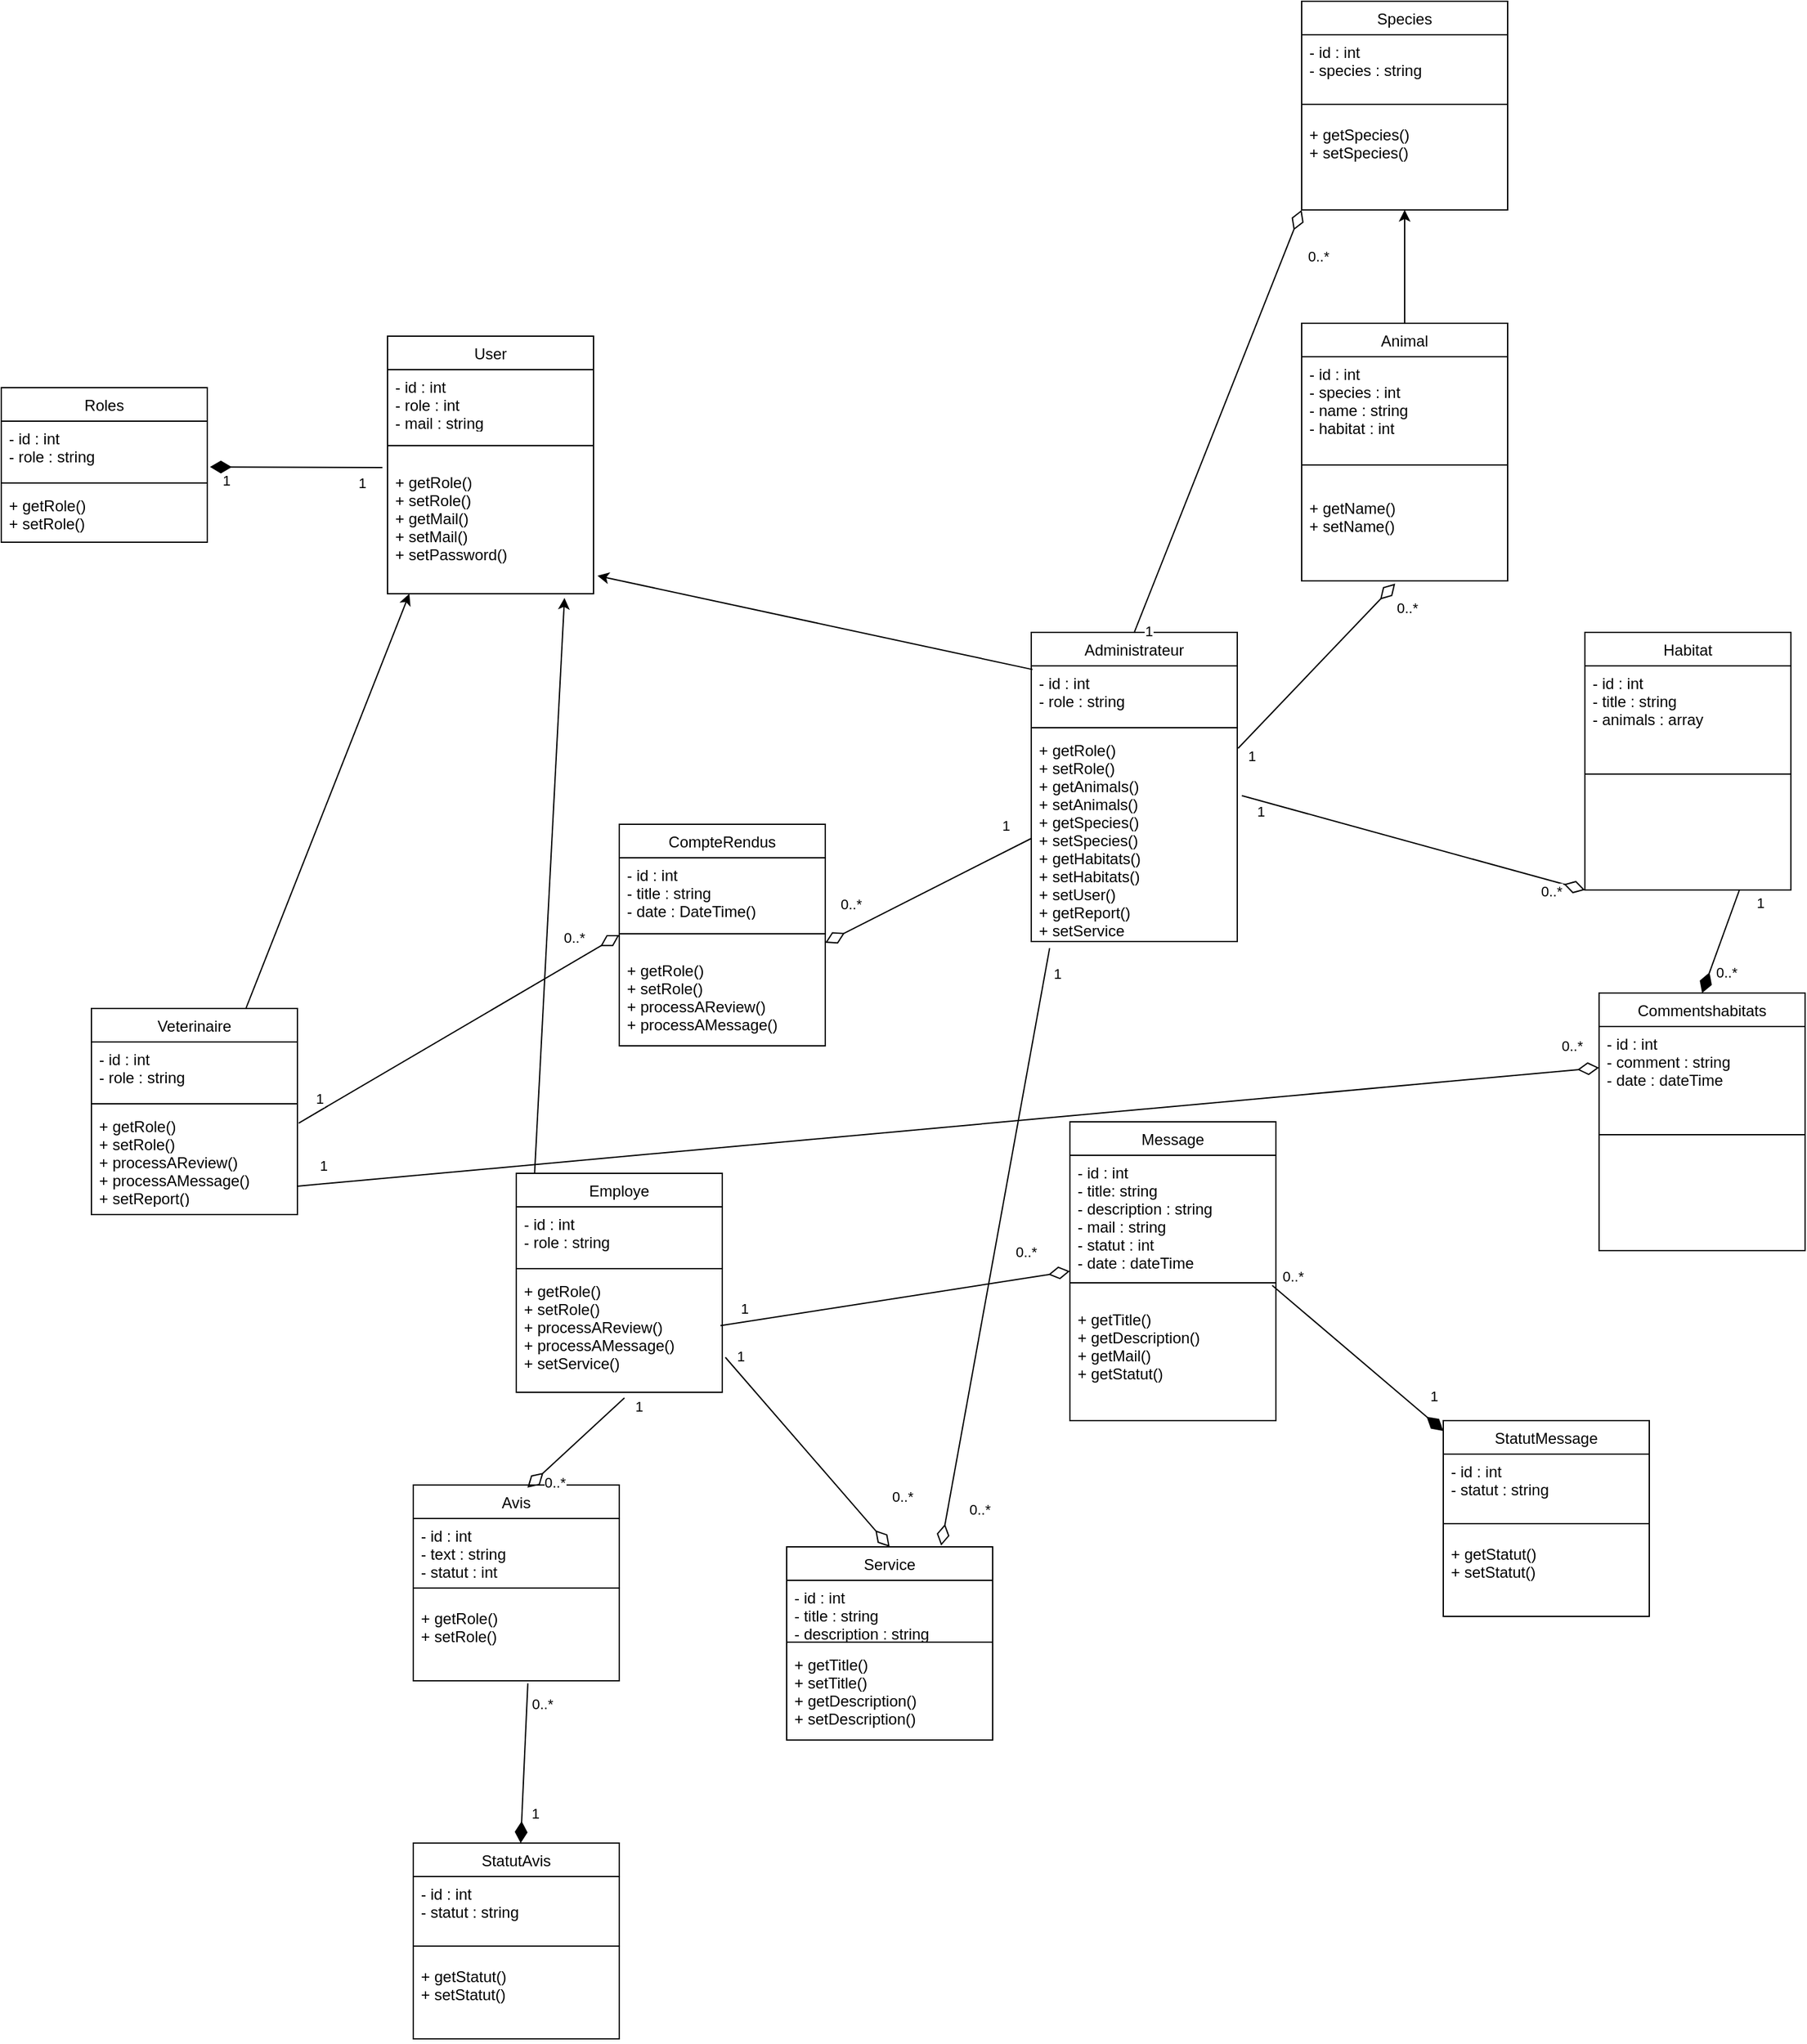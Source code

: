 <mxfile version="26.0.4">
  <diagram id="C5RBs43oDa-KdzZeNtuy" name="Page-1">
    <mxGraphModel dx="2514" dy="2153" grid="1" gridSize="10" guides="1" tooltips="1" connect="1" arrows="1" fold="1" page="1" pageScale="1" pageWidth="827" pageHeight="1169" math="0" shadow="0">
      <root>
        <mxCell id="WIyWlLk6GJQsqaUBKTNV-0" />
        <mxCell id="WIyWlLk6GJQsqaUBKTNV-1" parent="WIyWlLk6GJQsqaUBKTNV-0" />
        <mxCell id="zkfFHV4jXpPFQw0GAbJ--0" value="User" style="swimlane;fontStyle=0;align=center;verticalAlign=top;childLayout=stackLayout;horizontal=1;startSize=26;horizontalStack=0;resizeParent=1;resizeLast=0;collapsible=1;marginBottom=0;rounded=0;shadow=0;strokeWidth=1;" parent="WIyWlLk6GJQsqaUBKTNV-1" vertex="1">
          <mxGeometry x="220" y="120" width="160" height="200" as="geometry">
            <mxRectangle x="230" y="140" width="160" height="26" as="alternateBounds" />
          </mxGeometry>
        </mxCell>
        <mxCell id="zkfFHV4jXpPFQw0GAbJ--1" value="- id : int&#xa;- role : int&#xa;- mail : string&#xa;- password : string" style="text;align=left;verticalAlign=top;spacingLeft=4;spacingRight=4;overflow=hidden;rotatable=0;points=[[0,0.5],[1,0.5]];portConstraint=eastwest;" parent="zkfFHV4jXpPFQw0GAbJ--0" vertex="1">
          <mxGeometry y="26" width="160" height="44" as="geometry" />
        </mxCell>
        <mxCell id="zkfFHV4jXpPFQw0GAbJ--4" value="" style="line;html=1;strokeWidth=1;align=left;verticalAlign=middle;spacingTop=-1;spacingLeft=3;spacingRight=3;rotatable=0;labelPosition=right;points=[];portConstraint=eastwest;" parent="zkfFHV4jXpPFQw0GAbJ--0" vertex="1">
          <mxGeometry y="70" width="160" height="30" as="geometry" />
        </mxCell>
        <mxCell id="zkfFHV4jXpPFQw0GAbJ--5" value="+ getRole()&#xa;+ setRole()&#xa;+ getMail()&#xa;+ setMail()&#xa;+ setPassword()" style="text;align=left;verticalAlign=top;spacingLeft=4;spacingRight=4;overflow=hidden;rotatable=0;points=[[0,0.5],[1,0.5]];portConstraint=eastwest;" parent="zkfFHV4jXpPFQw0GAbJ--0" vertex="1">
          <mxGeometry y="100" width="160" height="100" as="geometry" />
        </mxCell>
        <mxCell id="UZCsRbKsrDpnw3YbXlMf-0" value="Administrateur" style="swimlane;fontStyle=0;align=center;verticalAlign=top;childLayout=stackLayout;horizontal=1;startSize=26;horizontalStack=0;resizeParent=1;resizeLast=0;collapsible=1;marginBottom=0;rounded=0;shadow=0;strokeWidth=1;" vertex="1" parent="WIyWlLk6GJQsqaUBKTNV-1">
          <mxGeometry x="720" y="350" width="160" height="240" as="geometry">
            <mxRectangle x="230" y="140" width="160" height="26" as="alternateBounds" />
          </mxGeometry>
        </mxCell>
        <mxCell id="UZCsRbKsrDpnw3YbXlMf-1" value="- id : int&#xa;- role : string" style="text;align=left;verticalAlign=top;spacingLeft=4;spacingRight=4;overflow=hidden;rotatable=0;points=[[0,0.5],[1,0.5]];portConstraint=eastwest;" vertex="1" parent="UZCsRbKsrDpnw3YbXlMf-0">
          <mxGeometry y="26" width="160" height="44" as="geometry" />
        </mxCell>
        <mxCell id="UZCsRbKsrDpnw3YbXlMf-2" value="" style="line;html=1;strokeWidth=1;align=left;verticalAlign=middle;spacingTop=-1;spacingLeft=3;spacingRight=3;rotatable=0;labelPosition=right;points=[];portConstraint=eastwest;" vertex="1" parent="UZCsRbKsrDpnw3YbXlMf-0">
          <mxGeometry y="70" width="160" height="8" as="geometry" />
        </mxCell>
        <mxCell id="UZCsRbKsrDpnw3YbXlMf-3" value="+ getRole()&#xa;+ setRole()&#xa;+ getAnimals()&#xa;+ setAnimals()&#xa;+ getSpecies()&#xa;+ setSpecies()&#xa;+ getHabitats()&#xa;+ setHabitats()&#xa;+ setUser()&#xa;+ getReport()&#xa;+ setService" style="text;align=left;verticalAlign=top;spacingLeft=4;spacingRight=4;overflow=hidden;rotatable=0;points=[[0,0.5],[1,0.5]];portConstraint=eastwest;" vertex="1" parent="UZCsRbKsrDpnw3YbXlMf-0">
          <mxGeometry y="78" width="160" height="162" as="geometry" />
        </mxCell>
        <mxCell id="UZCsRbKsrDpnw3YbXlMf-4" value="Employe" style="swimlane;fontStyle=0;align=center;verticalAlign=top;childLayout=stackLayout;horizontal=1;startSize=26;horizontalStack=0;resizeParent=1;resizeLast=0;collapsible=1;marginBottom=0;rounded=0;shadow=0;strokeWidth=1;" vertex="1" parent="WIyWlLk6GJQsqaUBKTNV-1">
          <mxGeometry x="320" y="770" width="160" height="170" as="geometry">
            <mxRectangle x="230" y="140" width="160" height="26" as="alternateBounds" />
          </mxGeometry>
        </mxCell>
        <mxCell id="UZCsRbKsrDpnw3YbXlMf-5" value="- id : int&#xa;- role : string" style="text;align=left;verticalAlign=top;spacingLeft=4;spacingRight=4;overflow=hidden;rotatable=0;points=[[0,0.5],[1,0.5]];portConstraint=eastwest;" vertex="1" parent="UZCsRbKsrDpnw3YbXlMf-4">
          <mxGeometry y="26" width="160" height="44" as="geometry" />
        </mxCell>
        <mxCell id="UZCsRbKsrDpnw3YbXlMf-6" value="" style="line;html=1;strokeWidth=1;align=left;verticalAlign=middle;spacingTop=-1;spacingLeft=3;spacingRight=3;rotatable=0;labelPosition=right;points=[];portConstraint=eastwest;" vertex="1" parent="UZCsRbKsrDpnw3YbXlMf-4">
          <mxGeometry y="70" width="160" height="8" as="geometry" />
        </mxCell>
        <mxCell id="UZCsRbKsrDpnw3YbXlMf-7" value="+ getRole()&#xa;+ setRole()&#xa;+ processAReview()&#xa;+ processAMessage()&#xa;+ setService()" style="text;align=left;verticalAlign=top;spacingLeft=4;spacingRight=4;overflow=hidden;rotatable=0;points=[[0,0.5],[1,0.5]];portConstraint=eastwest;" vertex="1" parent="UZCsRbKsrDpnw3YbXlMf-4">
          <mxGeometry y="78" width="160" height="92" as="geometry" />
        </mxCell>
        <mxCell id="UZCsRbKsrDpnw3YbXlMf-8" value="" style="endArrow=classic;html=1;rounded=0;exitX=0.089;exitY=-0.003;exitDx=0;exitDy=0;exitPerimeter=0;entryX=0.859;entryY=1.032;entryDx=0;entryDy=0;entryPerimeter=0;" edge="1" parent="WIyWlLk6GJQsqaUBKTNV-1" source="UZCsRbKsrDpnw3YbXlMf-4" target="zkfFHV4jXpPFQw0GAbJ--5">
          <mxGeometry width="50" height="50" relative="1" as="geometry">
            <mxPoint x="220" y="220" as="sourcePoint" />
            <mxPoint x="339" y="241" as="targetPoint" />
          </mxGeometry>
        </mxCell>
        <mxCell id="UZCsRbKsrDpnw3YbXlMf-9" value="" style="endArrow=classic;html=1;rounded=0;exitX=0.006;exitY=0.064;exitDx=0;exitDy=0;exitPerimeter=0;entryX=1.019;entryY=0.86;entryDx=0;entryDy=0;entryPerimeter=0;" edge="1" parent="WIyWlLk6GJQsqaUBKTNV-1" source="UZCsRbKsrDpnw3YbXlMf-1" target="zkfFHV4jXpPFQw0GAbJ--5">
          <mxGeometry width="50" height="50" relative="1" as="geometry">
            <mxPoint x="220" y="220" as="sourcePoint" />
            <mxPoint x="270" y="170" as="targetPoint" />
          </mxGeometry>
        </mxCell>
        <mxCell id="UZCsRbKsrDpnw3YbXlMf-10" value="Service" style="swimlane;fontStyle=0;align=center;verticalAlign=top;childLayout=stackLayout;horizontal=1;startSize=26;horizontalStack=0;resizeParent=1;resizeLast=0;collapsible=1;marginBottom=0;rounded=0;shadow=0;strokeWidth=1;" vertex="1" parent="WIyWlLk6GJQsqaUBKTNV-1">
          <mxGeometry x="530" y="1060" width="160" height="150" as="geometry">
            <mxRectangle x="230" y="140" width="160" height="26" as="alternateBounds" />
          </mxGeometry>
        </mxCell>
        <mxCell id="UZCsRbKsrDpnw3YbXlMf-11" value="- id : int&#xa;- title : string&#xa;- description : string" style="text;align=left;verticalAlign=top;spacingLeft=4;spacingRight=4;overflow=hidden;rotatable=0;points=[[0,0.5],[1,0.5]];portConstraint=eastwest;" vertex="1" parent="UZCsRbKsrDpnw3YbXlMf-10">
          <mxGeometry y="26" width="160" height="44" as="geometry" />
        </mxCell>
        <mxCell id="UZCsRbKsrDpnw3YbXlMf-12" value="" style="line;html=1;strokeWidth=1;align=left;verticalAlign=middle;spacingTop=-1;spacingLeft=3;spacingRight=3;rotatable=0;labelPosition=right;points=[];portConstraint=eastwest;" vertex="1" parent="UZCsRbKsrDpnw3YbXlMf-10">
          <mxGeometry y="70" width="160" height="8" as="geometry" />
        </mxCell>
        <mxCell id="UZCsRbKsrDpnw3YbXlMf-13" value="+ getTitle()&#xa;+ setTitle()&#xa;+ getDescription()&#xa;+ setDescription()&#xa;" style="text;align=left;verticalAlign=top;spacingLeft=4;spacingRight=4;overflow=hidden;rotatable=0;points=[[0,0.5],[1,0.5]];portConstraint=eastwest;" vertex="1" parent="UZCsRbKsrDpnw3YbXlMf-10">
          <mxGeometry y="78" width="160" height="72" as="geometry" />
        </mxCell>
        <mxCell id="UZCsRbKsrDpnw3YbXlMf-14" value="Animal" style="swimlane;fontStyle=0;align=center;verticalAlign=top;childLayout=stackLayout;horizontal=1;startSize=26;horizontalStack=0;resizeParent=1;resizeLast=0;collapsible=1;marginBottom=0;rounded=0;shadow=0;strokeWidth=1;" vertex="1" parent="WIyWlLk6GJQsqaUBKTNV-1">
          <mxGeometry x="930" y="110" width="160" height="200" as="geometry">
            <mxRectangle x="230" y="140" width="160" height="26" as="alternateBounds" />
          </mxGeometry>
        </mxCell>
        <mxCell id="UZCsRbKsrDpnw3YbXlMf-15" value="- id : int&#xa;- species : int&#xa;- name : string&#xa;- habitat : int" style="text;align=left;verticalAlign=top;spacingLeft=4;spacingRight=4;overflow=hidden;rotatable=0;points=[[0,0.5],[1,0.5]];portConstraint=eastwest;" vertex="1" parent="UZCsRbKsrDpnw3YbXlMf-14">
          <mxGeometry y="26" width="160" height="64" as="geometry" />
        </mxCell>
        <mxCell id="UZCsRbKsrDpnw3YbXlMf-16" value="" style="line;html=1;strokeWidth=1;align=left;verticalAlign=middle;spacingTop=-1;spacingLeft=3;spacingRight=3;rotatable=0;labelPosition=right;points=[];portConstraint=eastwest;" vertex="1" parent="UZCsRbKsrDpnw3YbXlMf-14">
          <mxGeometry y="90" width="160" height="40" as="geometry" />
        </mxCell>
        <mxCell id="UZCsRbKsrDpnw3YbXlMf-17" value="+ getName()&#xa;+ setName()" style="text;align=left;verticalAlign=top;spacingLeft=4;spacingRight=4;overflow=hidden;rotatable=0;points=[[0,0.5],[1,0.5]];portConstraint=eastwest;" vertex="1" parent="UZCsRbKsrDpnw3YbXlMf-14">
          <mxGeometry y="130" width="160" height="70" as="geometry" />
        </mxCell>
        <mxCell id="UZCsRbKsrDpnw3YbXlMf-18" value="Species" style="swimlane;fontStyle=0;align=center;verticalAlign=top;childLayout=stackLayout;horizontal=1;startSize=26;horizontalStack=0;resizeParent=1;resizeLast=0;collapsible=1;marginBottom=0;rounded=0;shadow=0;strokeWidth=1;" vertex="1" parent="WIyWlLk6GJQsqaUBKTNV-1">
          <mxGeometry x="930" y="-140" width="160" height="162" as="geometry">
            <mxRectangle x="230" y="140" width="160" height="26" as="alternateBounds" />
          </mxGeometry>
        </mxCell>
        <mxCell id="UZCsRbKsrDpnw3YbXlMf-19" value="- id : int&#xa;- species : string" style="text;align=left;verticalAlign=top;spacingLeft=4;spacingRight=4;overflow=hidden;rotatable=0;points=[[0,0.5],[1,0.5]];portConstraint=eastwest;" vertex="1" parent="UZCsRbKsrDpnw3YbXlMf-18">
          <mxGeometry y="26" width="160" height="44" as="geometry" />
        </mxCell>
        <mxCell id="UZCsRbKsrDpnw3YbXlMf-20" value="" style="line;html=1;strokeWidth=1;align=left;verticalAlign=middle;spacingTop=-1;spacingLeft=3;spacingRight=3;rotatable=0;labelPosition=right;points=[];portConstraint=eastwest;" vertex="1" parent="UZCsRbKsrDpnw3YbXlMf-18">
          <mxGeometry y="70" width="160" height="20" as="geometry" />
        </mxCell>
        <mxCell id="UZCsRbKsrDpnw3YbXlMf-22" value="+ getSpecies()&#xa;+ setSpecies()" style="text;align=left;verticalAlign=top;spacingLeft=4;spacingRight=4;overflow=hidden;rotatable=0;points=[[0,0.5],[1,0.5]];portConstraint=eastwest;" vertex="1" parent="UZCsRbKsrDpnw3YbXlMf-18">
          <mxGeometry y="90" width="160" height="40" as="geometry" />
        </mxCell>
        <mxCell id="UZCsRbKsrDpnw3YbXlMf-23" value="" style="endArrow=classic;html=1;rounded=0;exitX=0.5;exitY=0;exitDx=0;exitDy=0;entryX=0.5;entryY=1;entryDx=0;entryDy=0;" edge="1" parent="WIyWlLk6GJQsqaUBKTNV-1" source="UZCsRbKsrDpnw3YbXlMf-14" target="UZCsRbKsrDpnw3YbXlMf-18">
          <mxGeometry width="50" height="50" relative="1" as="geometry">
            <mxPoint x="1090" y="110" as="sourcePoint" />
            <mxPoint x="1140" y="60" as="targetPoint" />
          </mxGeometry>
        </mxCell>
        <mxCell id="UZCsRbKsrDpnw3YbXlMf-24" value="Avis" style="swimlane;fontStyle=0;align=center;verticalAlign=top;childLayout=stackLayout;horizontal=1;startSize=26;horizontalStack=0;resizeParent=1;resizeLast=0;collapsible=1;marginBottom=0;rounded=0;shadow=0;strokeWidth=1;" vertex="1" parent="WIyWlLk6GJQsqaUBKTNV-1">
          <mxGeometry x="240" y="1012" width="160" height="152" as="geometry">
            <mxRectangle x="230" y="140" width="160" height="26" as="alternateBounds" />
          </mxGeometry>
        </mxCell>
        <mxCell id="UZCsRbKsrDpnw3YbXlMf-25" value="- id : int&#xa;- text : string&#xa;- statut : int" style="text;align=left;verticalAlign=top;spacingLeft=4;spacingRight=4;overflow=hidden;rotatable=0;points=[[0,0.5],[1,0.5]];portConstraint=eastwest;" vertex="1" parent="UZCsRbKsrDpnw3YbXlMf-24">
          <mxGeometry y="26" width="160" height="44" as="geometry" />
        </mxCell>
        <mxCell id="UZCsRbKsrDpnw3YbXlMf-26" value="" style="line;html=1;strokeWidth=1;align=left;verticalAlign=middle;spacingTop=-1;spacingLeft=3;spacingRight=3;rotatable=0;labelPosition=right;points=[];portConstraint=eastwest;" vertex="1" parent="UZCsRbKsrDpnw3YbXlMf-24">
          <mxGeometry y="70" width="160" height="20" as="geometry" />
        </mxCell>
        <mxCell id="UZCsRbKsrDpnw3YbXlMf-27" value="+ getRole()&#xa;+ setRole()" style="text;align=left;verticalAlign=top;spacingLeft=4;spacingRight=4;overflow=hidden;rotatable=0;points=[[0,0.5],[1,0.5]];portConstraint=eastwest;" vertex="1" parent="UZCsRbKsrDpnw3YbXlMf-24">
          <mxGeometry y="90" width="160" height="62" as="geometry" />
        </mxCell>
        <mxCell id="UZCsRbKsrDpnw3YbXlMf-28" value="StatutAvis" style="swimlane;fontStyle=0;align=center;verticalAlign=top;childLayout=stackLayout;horizontal=1;startSize=26;horizontalStack=0;resizeParent=1;resizeLast=0;collapsible=1;marginBottom=0;rounded=0;shadow=0;strokeWidth=1;" vertex="1" parent="WIyWlLk6GJQsqaUBKTNV-1">
          <mxGeometry x="240" y="1290" width="160" height="152" as="geometry">
            <mxRectangle x="230" y="140" width="160" height="26" as="alternateBounds" />
          </mxGeometry>
        </mxCell>
        <mxCell id="UZCsRbKsrDpnw3YbXlMf-29" value="- id : int&#xa;- statut : string" style="text;align=left;verticalAlign=top;spacingLeft=4;spacingRight=4;overflow=hidden;rotatable=0;points=[[0,0.5],[1,0.5]];portConstraint=eastwest;" vertex="1" parent="UZCsRbKsrDpnw3YbXlMf-28">
          <mxGeometry y="26" width="160" height="44" as="geometry" />
        </mxCell>
        <mxCell id="UZCsRbKsrDpnw3YbXlMf-30" value="" style="line;html=1;strokeWidth=1;align=left;verticalAlign=middle;spacingTop=-1;spacingLeft=3;spacingRight=3;rotatable=0;labelPosition=right;points=[];portConstraint=eastwest;" vertex="1" parent="UZCsRbKsrDpnw3YbXlMf-28">
          <mxGeometry y="70" width="160" height="20" as="geometry" />
        </mxCell>
        <mxCell id="UZCsRbKsrDpnw3YbXlMf-31" value="+ getStatut()&#xa;+ setStatut()" style="text;align=left;verticalAlign=top;spacingLeft=4;spacingRight=4;overflow=hidden;rotatable=0;points=[[0,0.5],[1,0.5]];portConstraint=eastwest;" vertex="1" parent="UZCsRbKsrDpnw3YbXlMf-28">
          <mxGeometry y="90" width="160" height="62" as="geometry" />
        </mxCell>
        <mxCell id="UZCsRbKsrDpnw3YbXlMf-32" value="1" style="endArrow=none;html=1;endSize=12;startArrow=diamondThin;startSize=14;startFill=1;align=left;verticalAlign=bottom;rounded=0;entryX=0.556;entryY=1.032;entryDx=0;entryDy=0;endFill=0;entryPerimeter=0;" edge="1" parent="WIyWlLk6GJQsqaUBKTNV-1" source="UZCsRbKsrDpnw3YbXlMf-28" target="UZCsRbKsrDpnw3YbXlMf-27">
          <mxGeometry x="-0.765" y="-6" relative="1" as="geometry">
            <mxPoint x="-240" y="360" as="sourcePoint" />
            <mxPoint x="-80" y="360" as="targetPoint" />
            <mxPoint as="offset" />
          </mxGeometry>
        </mxCell>
        <mxCell id="UZCsRbKsrDpnw3YbXlMf-36" value="0..*" style="edgeLabel;html=1;align=center;verticalAlign=middle;resizable=0;points=[];" vertex="1" connectable="0" parent="UZCsRbKsrDpnw3YbXlMf-32">
          <mxGeometry x="0.927" y="-1" relative="1" as="geometry">
            <mxPoint x="10" y="11" as="offset" />
          </mxGeometry>
        </mxCell>
        <mxCell id="UZCsRbKsrDpnw3YbXlMf-38" value="0..*" style="endArrow=none;html=1;endSize=12;startArrow=diamondThin;startSize=14;startFill=0;align=left;verticalAlign=bottom;rounded=0;entryX=0.525;entryY=1.048;entryDx=0;entryDy=0;entryPerimeter=0;exitX=0.554;exitY=0.013;exitDx=0;exitDy=0;exitPerimeter=0;endFill=0;" edge="1" parent="WIyWlLk6GJQsqaUBKTNV-1" source="UZCsRbKsrDpnw3YbXlMf-24" target="UZCsRbKsrDpnw3YbXlMf-7">
          <mxGeometry x="-0.902" y="-12" relative="1" as="geometry">
            <mxPoint x="490" y="460" as="sourcePoint" />
            <mxPoint x="650" y="460" as="targetPoint" />
            <mxPoint as="offset" />
          </mxGeometry>
        </mxCell>
        <mxCell id="UZCsRbKsrDpnw3YbXlMf-39" value="1" style="edgeLabel;html=1;align=center;verticalAlign=middle;resizable=0;points=[];" vertex="1" connectable="0" parent="UZCsRbKsrDpnw3YbXlMf-38">
          <mxGeometry x="0.877" y="-2" relative="1" as="geometry">
            <mxPoint x="14" as="offset" />
          </mxGeometry>
        </mxCell>
        <mxCell id="UZCsRbKsrDpnw3YbXlMf-40" value="Message" style="swimlane;fontStyle=0;align=center;verticalAlign=top;childLayout=stackLayout;horizontal=1;startSize=26;horizontalStack=0;resizeParent=1;resizeLast=0;collapsible=1;marginBottom=0;rounded=0;shadow=0;strokeWidth=1;" vertex="1" parent="WIyWlLk6GJQsqaUBKTNV-1">
          <mxGeometry x="750" y="730" width="160" height="232" as="geometry">
            <mxRectangle x="230" y="140" width="160" height="26" as="alternateBounds" />
          </mxGeometry>
        </mxCell>
        <mxCell id="UZCsRbKsrDpnw3YbXlMf-41" value="- id : int&#xa;- title: string&#xa;- description : string&#xa;- mail : string&#xa;- statut : int&#xa;- date : dateTime&#xa;" style="text;align=left;verticalAlign=top;spacingLeft=4;spacingRight=4;overflow=hidden;rotatable=0;points=[[0,0.5],[1,0.5]];portConstraint=eastwest;" vertex="1" parent="UZCsRbKsrDpnw3YbXlMf-40">
          <mxGeometry y="26" width="160" height="84" as="geometry" />
        </mxCell>
        <mxCell id="UZCsRbKsrDpnw3YbXlMf-42" value="" style="line;html=1;strokeWidth=1;align=left;verticalAlign=middle;spacingTop=-1;spacingLeft=3;spacingRight=3;rotatable=0;labelPosition=right;points=[];portConstraint=eastwest;" vertex="1" parent="UZCsRbKsrDpnw3YbXlMf-40">
          <mxGeometry y="110" width="160" height="30" as="geometry" />
        </mxCell>
        <mxCell id="UZCsRbKsrDpnw3YbXlMf-43" value="+ getTitle()&#xa;+ getDescription()&#xa;+ getMail()&#xa;+ getStatut()&#xa;" style="text;align=left;verticalAlign=top;spacingLeft=4;spacingRight=4;overflow=hidden;rotatable=0;points=[[0,0.5],[1,0.5]];portConstraint=eastwest;" vertex="1" parent="UZCsRbKsrDpnw3YbXlMf-40">
          <mxGeometry y="140" width="160" height="92" as="geometry" />
        </mxCell>
        <mxCell id="UZCsRbKsrDpnw3YbXlMf-44" value="0..*" style="endArrow=none;html=1;endSize=12;startArrow=diamondThin;startSize=14;startFill=0;align=left;verticalAlign=bottom;rounded=0;entryX=0.991;entryY=0.438;entryDx=0;entryDy=0;entryPerimeter=0;exitX=0;exitY=0.5;exitDx=0;exitDy=0;endFill=0;" edge="1" parent="WIyWlLk6GJQsqaUBKTNV-1" source="UZCsRbKsrDpnw3YbXlMf-40" target="UZCsRbKsrDpnw3YbXlMf-7">
          <mxGeometry x="-0.691" y="-13" relative="1" as="geometry">
            <mxPoint x="560" y="509" as="sourcePoint" />
            <mxPoint x="565" y="400" as="targetPoint" />
            <mxPoint as="offset" />
          </mxGeometry>
        </mxCell>
        <mxCell id="UZCsRbKsrDpnw3YbXlMf-45" value="1" style="edgeLabel;html=1;align=center;verticalAlign=middle;resizable=0;points=[];" vertex="1" connectable="0" parent="UZCsRbKsrDpnw3YbXlMf-44">
          <mxGeometry x="0.877" y="-2" relative="1" as="geometry">
            <mxPoint x="2" y="-9" as="offset" />
          </mxGeometry>
        </mxCell>
        <mxCell id="UZCsRbKsrDpnw3YbXlMf-46" value="StatutMessage" style="swimlane;fontStyle=0;align=center;verticalAlign=top;childLayout=stackLayout;horizontal=1;startSize=26;horizontalStack=0;resizeParent=1;resizeLast=0;collapsible=1;marginBottom=0;rounded=0;shadow=0;strokeWidth=1;" vertex="1" parent="WIyWlLk6GJQsqaUBKTNV-1">
          <mxGeometry x="1040" y="962" width="160" height="152" as="geometry">
            <mxRectangle x="230" y="140" width="160" height="26" as="alternateBounds" />
          </mxGeometry>
        </mxCell>
        <mxCell id="UZCsRbKsrDpnw3YbXlMf-47" value="- id : int&#xa;- statut : string" style="text;align=left;verticalAlign=top;spacingLeft=4;spacingRight=4;overflow=hidden;rotatable=0;points=[[0,0.5],[1,0.5]];portConstraint=eastwest;" vertex="1" parent="UZCsRbKsrDpnw3YbXlMf-46">
          <mxGeometry y="26" width="160" height="44" as="geometry" />
        </mxCell>
        <mxCell id="UZCsRbKsrDpnw3YbXlMf-48" value="" style="line;html=1;strokeWidth=1;align=left;verticalAlign=middle;spacingTop=-1;spacingLeft=3;spacingRight=3;rotatable=0;labelPosition=right;points=[];portConstraint=eastwest;" vertex="1" parent="UZCsRbKsrDpnw3YbXlMf-46">
          <mxGeometry y="70" width="160" height="20" as="geometry" />
        </mxCell>
        <mxCell id="UZCsRbKsrDpnw3YbXlMf-49" value="+ getStatut()&#xa;+ setStatut()" style="text;align=left;verticalAlign=top;spacingLeft=4;spacingRight=4;overflow=hidden;rotatable=0;points=[[0,0.5],[1,0.5]];portConstraint=eastwest;" vertex="1" parent="UZCsRbKsrDpnw3YbXlMf-46">
          <mxGeometry y="90" width="160" height="62" as="geometry" />
        </mxCell>
        <mxCell id="UZCsRbKsrDpnw3YbXlMf-50" value="1" style="endArrow=none;html=1;endSize=12;startArrow=diamondThin;startSize=14;startFill=1;align=left;verticalAlign=bottom;rounded=0;endFill=0;entryX=0.982;entryY=0.567;entryDx=0;entryDy=0;entryPerimeter=0;" edge="1" parent="WIyWlLk6GJQsqaUBKTNV-1" source="UZCsRbKsrDpnw3YbXlMf-46" target="UZCsRbKsrDpnw3YbXlMf-42">
          <mxGeometry x="-0.765" y="-6" relative="1" as="geometry">
            <mxPoint x="330" y="26" as="sourcePoint" />
            <mxPoint x="870" y="450" as="targetPoint" />
            <mxPoint as="offset" />
          </mxGeometry>
        </mxCell>
        <mxCell id="UZCsRbKsrDpnw3YbXlMf-51" value="0..*" style="edgeLabel;html=1;align=center;verticalAlign=middle;resizable=0;points=[];" vertex="1" connectable="0" parent="UZCsRbKsrDpnw3YbXlMf-50">
          <mxGeometry x="0.927" y="-1" relative="1" as="geometry">
            <mxPoint x="10" y="-11" as="offset" />
          </mxGeometry>
        </mxCell>
        <mxCell id="UZCsRbKsrDpnw3YbXlMf-52" value="0..*" style="endArrow=none;html=1;endSize=12;startArrow=diamondThin;startSize=14;startFill=0;align=left;verticalAlign=bottom;rounded=0;entryX=1.004;entryY=0.074;entryDx=0;entryDy=0;entryPerimeter=0;endFill=0;exitX=0.454;exitY=1.031;exitDx=0;exitDy=0;exitPerimeter=0;" edge="1" parent="WIyWlLk6GJQsqaUBKTNV-1" source="UZCsRbKsrDpnw3YbXlMf-17" target="UZCsRbKsrDpnw3YbXlMf-3">
          <mxGeometry x="-0.767" y="19" relative="1" as="geometry">
            <mxPoint x="1010" y="280" as="sourcePoint" />
            <mxPoint x="1130" y="360" as="targetPoint" />
            <mxPoint as="offset" />
          </mxGeometry>
        </mxCell>
        <mxCell id="UZCsRbKsrDpnw3YbXlMf-60" value="1" style="edgeLabel;html=1;align=center;verticalAlign=middle;resizable=0;points=[];" vertex="1" connectable="0" parent="UZCsRbKsrDpnw3YbXlMf-52">
          <mxGeometry x="0.933" y="1" relative="1" as="geometry">
            <mxPoint x="5" y="9" as="offset" />
          </mxGeometry>
        </mxCell>
        <mxCell id="UZCsRbKsrDpnw3YbXlMf-54" value="Habitat" style="swimlane;fontStyle=0;align=center;verticalAlign=top;childLayout=stackLayout;horizontal=1;startSize=26;horizontalStack=0;resizeParent=1;resizeLast=0;collapsible=1;marginBottom=0;rounded=0;shadow=0;strokeWidth=1;" vertex="1" parent="WIyWlLk6GJQsqaUBKTNV-1">
          <mxGeometry x="1150" y="350" width="160" height="200" as="geometry">
            <mxRectangle x="230" y="140" width="160" height="26" as="alternateBounds" />
          </mxGeometry>
        </mxCell>
        <mxCell id="UZCsRbKsrDpnw3YbXlMf-55" value="- id : int&#xa;- title : string&#xa;- animals : array" style="text;align=left;verticalAlign=top;spacingLeft=4;spacingRight=4;overflow=hidden;rotatable=0;points=[[0,0.5],[1,0.5]];portConstraint=eastwest;" vertex="1" parent="UZCsRbKsrDpnw3YbXlMf-54">
          <mxGeometry y="26" width="160" height="64" as="geometry" />
        </mxCell>
        <mxCell id="UZCsRbKsrDpnw3YbXlMf-56" value="" style="line;html=1;strokeWidth=1;align=left;verticalAlign=middle;spacingTop=-1;spacingLeft=3;spacingRight=3;rotatable=0;labelPosition=right;points=[];portConstraint=eastwest;" vertex="1" parent="UZCsRbKsrDpnw3YbXlMf-54">
          <mxGeometry y="90" width="160" height="40" as="geometry" />
        </mxCell>
        <mxCell id="UZCsRbKsrDpnw3YbXlMf-61" value="0..*" style="endArrow=none;html=1;endSize=12;startArrow=diamondThin;startSize=14;startFill=0;align=left;verticalAlign=bottom;rounded=0;entryX=1.022;entryY=0.301;entryDx=0;entryDy=0;entryPerimeter=0;endFill=0;exitX=0;exitY=1;exitDx=0;exitDy=0;" edge="1" parent="WIyWlLk6GJQsqaUBKTNV-1" source="UZCsRbKsrDpnw3YbXlMf-54" target="UZCsRbKsrDpnw3YbXlMf-3">
          <mxGeometry x="-0.767" y="19" relative="1" as="geometry">
            <mxPoint x="1200" y="310" as="sourcePoint" />
            <mxPoint x="891" y="446" as="targetPoint" />
            <mxPoint as="offset" />
          </mxGeometry>
        </mxCell>
        <mxCell id="UZCsRbKsrDpnw3YbXlMf-62" value="1" style="edgeLabel;html=1;align=center;verticalAlign=middle;resizable=0;points=[];" vertex="1" connectable="0" parent="UZCsRbKsrDpnw3YbXlMf-61">
          <mxGeometry x="0.933" y="1" relative="1" as="geometry">
            <mxPoint x="5" y="9" as="offset" />
          </mxGeometry>
        </mxCell>
        <mxCell id="UZCsRbKsrDpnw3YbXlMf-63" value="0..*" style="endArrow=none;html=1;endSize=12;startArrow=diamondThin;startSize=14;startFill=0;align=left;verticalAlign=bottom;rounded=0;entryX=0.5;entryY=0;entryDx=0;entryDy=0;endFill=0;exitX=0;exitY=1;exitDx=0;exitDy=0;" edge="1" parent="WIyWlLk6GJQsqaUBKTNV-1" source="UZCsRbKsrDpnw3YbXlMf-18" target="UZCsRbKsrDpnw3YbXlMf-0">
          <mxGeometry x="-0.767" y="19" relative="1" as="geometry">
            <mxPoint x="871" y="160" as="sourcePoint" />
            <mxPoint x="749" y="287" as="targetPoint" />
            <mxPoint as="offset" />
          </mxGeometry>
        </mxCell>
        <mxCell id="UZCsRbKsrDpnw3YbXlMf-64" value="1" style="edgeLabel;html=1;align=center;verticalAlign=middle;resizable=0;points=[];" vertex="1" connectable="0" parent="UZCsRbKsrDpnw3YbXlMf-63">
          <mxGeometry x="0.933" y="1" relative="1" as="geometry">
            <mxPoint x="5" y="9" as="offset" />
          </mxGeometry>
        </mxCell>
        <mxCell id="UZCsRbKsrDpnw3YbXlMf-65" value="Roles" style="swimlane;fontStyle=0;align=center;verticalAlign=top;childLayout=stackLayout;horizontal=1;startSize=26;horizontalStack=0;resizeParent=1;resizeLast=0;collapsible=1;marginBottom=0;rounded=0;shadow=0;strokeWidth=1;" vertex="1" parent="WIyWlLk6GJQsqaUBKTNV-1">
          <mxGeometry x="-80" y="160" width="160" height="120" as="geometry">
            <mxRectangle x="230" y="140" width="160" height="26" as="alternateBounds" />
          </mxGeometry>
        </mxCell>
        <mxCell id="UZCsRbKsrDpnw3YbXlMf-66" value="- id : int&#xa;- role : string" style="text;align=left;verticalAlign=top;spacingLeft=4;spacingRight=4;overflow=hidden;rotatable=0;points=[[0,0.5],[1,0.5]];portConstraint=eastwest;" vertex="1" parent="UZCsRbKsrDpnw3YbXlMf-65">
          <mxGeometry y="26" width="160" height="44" as="geometry" />
        </mxCell>
        <mxCell id="UZCsRbKsrDpnw3YbXlMf-67" value="" style="line;html=1;strokeWidth=1;align=left;verticalAlign=middle;spacingTop=-1;spacingLeft=3;spacingRight=3;rotatable=0;labelPosition=right;points=[];portConstraint=eastwest;" vertex="1" parent="UZCsRbKsrDpnw3YbXlMf-65">
          <mxGeometry y="70" width="160" height="8" as="geometry" />
        </mxCell>
        <mxCell id="UZCsRbKsrDpnw3YbXlMf-68" value="+ getRole()&#xa;+ setRole()" style="text;align=left;verticalAlign=top;spacingLeft=4;spacingRight=4;overflow=hidden;rotatable=0;points=[[0,0.5],[1,0.5]];portConstraint=eastwest;" vertex="1" parent="UZCsRbKsrDpnw3YbXlMf-65">
          <mxGeometry y="78" width="160" height="42" as="geometry" />
        </mxCell>
        <mxCell id="UZCsRbKsrDpnw3YbXlMf-69" value="Veterinaire" style="swimlane;fontStyle=0;align=center;verticalAlign=top;childLayout=stackLayout;horizontal=1;startSize=26;horizontalStack=0;resizeParent=1;resizeLast=0;collapsible=1;marginBottom=0;rounded=0;shadow=0;strokeWidth=1;" vertex="1" parent="WIyWlLk6GJQsqaUBKTNV-1">
          <mxGeometry x="-10" y="642" width="160" height="160" as="geometry">
            <mxRectangle x="230" y="140" width="160" height="26" as="alternateBounds" />
          </mxGeometry>
        </mxCell>
        <mxCell id="UZCsRbKsrDpnw3YbXlMf-70" value="- id : int&#xa;- role : string" style="text;align=left;verticalAlign=top;spacingLeft=4;spacingRight=4;overflow=hidden;rotatable=0;points=[[0,0.5],[1,0.5]];portConstraint=eastwest;" vertex="1" parent="UZCsRbKsrDpnw3YbXlMf-69">
          <mxGeometry y="26" width="160" height="44" as="geometry" />
        </mxCell>
        <mxCell id="UZCsRbKsrDpnw3YbXlMf-71" value="" style="line;html=1;strokeWidth=1;align=left;verticalAlign=middle;spacingTop=-1;spacingLeft=3;spacingRight=3;rotatable=0;labelPosition=right;points=[];portConstraint=eastwest;" vertex="1" parent="UZCsRbKsrDpnw3YbXlMf-69">
          <mxGeometry y="70" width="160" height="8" as="geometry" />
        </mxCell>
        <mxCell id="UZCsRbKsrDpnw3YbXlMf-72" value="+ getRole()&#xa;+ setRole()&#xa;+ processAReview()&#xa;+ processAMessage()&#xa;+ setReport()&#xa;+ setCommentHabitat()" style="text;align=left;verticalAlign=top;spacingLeft=4;spacingRight=4;overflow=hidden;rotatable=0;points=[[0,0.5],[1,0.5]];portConstraint=eastwest;" vertex="1" parent="UZCsRbKsrDpnw3YbXlMf-69">
          <mxGeometry y="78" width="160" height="72" as="geometry" />
        </mxCell>
        <mxCell id="UZCsRbKsrDpnw3YbXlMf-73" value="" style="endArrow=classic;html=1;rounded=0;entryX=0.106;entryY=1;entryDx=0;entryDy=0;entryPerimeter=0;exitX=0.75;exitY=0;exitDx=0;exitDy=0;" edge="1" parent="WIyWlLk6GJQsqaUBKTNV-1" source="UZCsRbKsrDpnw3YbXlMf-69" target="zkfFHV4jXpPFQw0GAbJ--5">
          <mxGeometry width="50" height="50" relative="1" as="geometry">
            <mxPoint x="180" y="440" as="sourcePoint" />
            <mxPoint x="220" y="333" as="targetPoint" />
          </mxGeometry>
        </mxCell>
        <mxCell id="UZCsRbKsrDpnw3YbXlMf-74" value="1" style="endArrow=none;html=1;endSize=12;startArrow=diamondThin;startSize=14;startFill=1;align=left;verticalAlign=bottom;rounded=0;entryX=-0.025;entryY=0.02;entryDx=0;entryDy=0;endFill=0;entryPerimeter=0;exitX=1.013;exitY=0.808;exitDx=0;exitDy=0;exitPerimeter=0;" edge="1" parent="WIyWlLk6GJQsqaUBKTNV-1" source="UZCsRbKsrDpnw3YbXlMf-66" target="zkfFHV4jXpPFQw0GAbJ--5">
          <mxGeometry x="-0.886" y="-19" relative="1" as="geometry">
            <mxPoint x="-40" y="456" as="sourcePoint" />
            <mxPoint x="-35" y="350" as="targetPoint" />
            <mxPoint as="offset" />
          </mxGeometry>
        </mxCell>
        <mxCell id="UZCsRbKsrDpnw3YbXlMf-75" value="1" style="edgeLabel;html=1;align=center;verticalAlign=middle;resizable=0;points=[];" vertex="1" connectable="0" parent="UZCsRbKsrDpnw3YbXlMf-74">
          <mxGeometry x="0.927" y="-1" relative="1" as="geometry">
            <mxPoint x="-11" y="11" as="offset" />
          </mxGeometry>
        </mxCell>
        <mxCell id="UZCsRbKsrDpnw3YbXlMf-77" value="CompteRendus" style="swimlane;fontStyle=0;align=center;verticalAlign=top;childLayout=stackLayout;horizontal=1;startSize=26;horizontalStack=0;resizeParent=1;resizeLast=0;collapsible=1;marginBottom=0;rounded=0;shadow=0;strokeWidth=1;" vertex="1" parent="WIyWlLk6GJQsqaUBKTNV-1">
          <mxGeometry x="400" y="499" width="160" height="172" as="geometry">
            <mxRectangle x="230" y="140" width="160" height="26" as="alternateBounds" />
          </mxGeometry>
        </mxCell>
        <mxCell id="UZCsRbKsrDpnw3YbXlMf-78" value="- id : int&#xa;- title : string&#xa;- date : DateTime()" style="text;align=left;verticalAlign=top;spacingLeft=4;spacingRight=4;overflow=hidden;rotatable=0;points=[[0,0.5],[1,0.5]];portConstraint=eastwest;" vertex="1" parent="UZCsRbKsrDpnw3YbXlMf-77">
          <mxGeometry y="26" width="160" height="44" as="geometry" />
        </mxCell>
        <mxCell id="UZCsRbKsrDpnw3YbXlMf-79" value="" style="line;html=1;strokeWidth=1;align=left;verticalAlign=middle;spacingTop=-1;spacingLeft=3;spacingRight=3;rotatable=0;labelPosition=right;points=[];portConstraint=eastwest;" vertex="1" parent="UZCsRbKsrDpnw3YbXlMf-77">
          <mxGeometry y="70" width="160" height="30" as="geometry" />
        </mxCell>
        <mxCell id="UZCsRbKsrDpnw3YbXlMf-80" value="+ getRole()&#xa;+ setRole()&#xa;+ processAReview()&#xa;+ processAMessage()" style="text;align=left;verticalAlign=top;spacingLeft=4;spacingRight=4;overflow=hidden;rotatable=0;points=[[0,0.5],[1,0.5]];portConstraint=eastwest;" vertex="1" parent="UZCsRbKsrDpnw3YbXlMf-77">
          <mxGeometry y="100" width="160" height="72" as="geometry" />
        </mxCell>
        <mxCell id="UZCsRbKsrDpnw3YbXlMf-81" value="0..*" style="endArrow=none;html=1;endSize=12;startArrow=diamondThin;startSize=14;startFill=0;align=left;verticalAlign=bottom;rounded=0;entryX=0;entryY=0.5;entryDx=0;entryDy=0;endFill=0;" edge="1" parent="WIyWlLk6GJQsqaUBKTNV-1">
          <mxGeometry x="-0.795" y="14" relative="1" as="geometry">
            <mxPoint x="560" y="591" as="sourcePoint" />
            <mxPoint x="720" y="510" as="targetPoint" />
            <mxPoint as="offset" />
          </mxGeometry>
        </mxCell>
        <mxCell id="UZCsRbKsrDpnw3YbXlMf-82" value="1" style="edgeLabel;html=1;align=center;verticalAlign=middle;resizable=0;points=[];" vertex="1" connectable="0" parent="UZCsRbKsrDpnw3YbXlMf-81">
          <mxGeometry x="0.877" y="-2" relative="1" as="geometry">
            <mxPoint x="-11" y="-17" as="offset" />
          </mxGeometry>
        </mxCell>
        <mxCell id="UZCsRbKsrDpnw3YbXlMf-83" value="0..*" style="endArrow=none;html=1;endSize=12;startArrow=diamondThin;startSize=14;startFill=0;align=left;verticalAlign=bottom;rounded=0;entryX=1.006;entryY=0.153;entryDx=0;entryDy=0;entryPerimeter=0;exitX=0;exitY=0.5;exitDx=0;exitDy=0;endFill=0;" edge="1" parent="WIyWlLk6GJQsqaUBKTNV-1" source="UZCsRbKsrDpnw3YbXlMf-77" target="UZCsRbKsrDpnw3YbXlMf-72">
          <mxGeometry x="-0.691" y="-13" relative="1" as="geometry">
            <mxPoint x="240" y="660" as="sourcePoint" />
            <mxPoint x="-31" y="726" as="targetPoint" />
            <mxPoint as="offset" />
          </mxGeometry>
        </mxCell>
        <mxCell id="UZCsRbKsrDpnw3YbXlMf-84" value="1" style="edgeLabel;html=1;align=center;verticalAlign=middle;resizable=0;points=[];" vertex="1" connectable="0" parent="UZCsRbKsrDpnw3YbXlMf-83">
          <mxGeometry x="0.877" y="-2" relative="1" as="geometry">
            <mxPoint x="2" y="-9" as="offset" />
          </mxGeometry>
        </mxCell>
        <mxCell id="UZCsRbKsrDpnw3YbXlMf-85" value="Commentshabitats" style="swimlane;fontStyle=0;align=center;verticalAlign=top;childLayout=stackLayout;horizontal=1;startSize=26;horizontalStack=0;resizeParent=1;resizeLast=0;collapsible=1;marginBottom=0;rounded=0;shadow=0;strokeWidth=1;" vertex="1" parent="WIyWlLk6GJQsqaUBKTNV-1">
          <mxGeometry x="1161" y="630" width="160" height="200" as="geometry">
            <mxRectangle x="230" y="140" width="160" height="26" as="alternateBounds" />
          </mxGeometry>
        </mxCell>
        <mxCell id="UZCsRbKsrDpnw3YbXlMf-86" value="- id : int&#xa;- comment : string&#xa;- date : dateTime" style="text;align=left;verticalAlign=top;spacingLeft=4;spacingRight=4;overflow=hidden;rotatable=0;points=[[0,0.5],[1,0.5]];portConstraint=eastwest;" vertex="1" parent="UZCsRbKsrDpnw3YbXlMf-85">
          <mxGeometry y="26" width="160" height="64" as="geometry" />
        </mxCell>
        <mxCell id="UZCsRbKsrDpnw3YbXlMf-87" value="" style="line;html=1;strokeWidth=1;align=left;verticalAlign=middle;spacingTop=-1;spacingLeft=3;spacingRight=3;rotatable=0;labelPosition=right;points=[];portConstraint=eastwest;" vertex="1" parent="UZCsRbKsrDpnw3YbXlMf-85">
          <mxGeometry y="90" width="160" height="40" as="geometry" />
        </mxCell>
        <mxCell id="UZCsRbKsrDpnw3YbXlMf-88" value="0..*" style="endArrow=none;html=1;endSize=12;startArrow=diamondThin;startSize=14;startFill=1;align=left;verticalAlign=bottom;rounded=0;endFill=0;entryX=0.75;entryY=1;entryDx=0;entryDy=0;exitX=0.5;exitY=0;exitDx=0;exitDy=0;" edge="1" parent="WIyWlLk6GJQsqaUBKTNV-1" source="UZCsRbKsrDpnw3YbXlMf-85" target="UZCsRbKsrDpnw3YbXlMf-54">
          <mxGeometry x="-0.765" y="-6" relative="1" as="geometry">
            <mxPoint x="1476" y="310" as="sourcePoint" />
            <mxPoint x="1290" y="402" as="targetPoint" />
            <mxPoint as="offset" />
          </mxGeometry>
        </mxCell>
        <mxCell id="UZCsRbKsrDpnw3YbXlMf-89" value="1" style="edgeLabel;html=1;align=center;verticalAlign=middle;resizable=0;points=[];" vertex="1" connectable="0" parent="UZCsRbKsrDpnw3YbXlMf-88">
          <mxGeometry x="0.927" y="-1" relative="1" as="geometry">
            <mxPoint x="16" y="7" as="offset" />
          </mxGeometry>
        </mxCell>
        <mxCell id="UZCsRbKsrDpnw3YbXlMf-90" value="0..*" style="endArrow=none;html=1;endSize=12;startArrow=diamondThin;startSize=14;startFill=0;align=left;verticalAlign=bottom;rounded=0;entryX=1;entryY=0.833;entryDx=0;entryDy=0;entryPerimeter=0;exitX=0;exitY=0.5;exitDx=0;exitDy=0;endFill=0;" edge="1" parent="WIyWlLk6GJQsqaUBKTNV-1" source="UZCsRbKsrDpnw3YbXlMf-86" target="UZCsRbKsrDpnw3YbXlMf-72">
          <mxGeometry x="-0.941" y="-11" relative="1" as="geometry">
            <mxPoint x="414" y="642" as="sourcePoint" />
            <mxPoint x="165" y="788" as="targetPoint" />
            <mxPoint as="offset" />
          </mxGeometry>
        </mxCell>
        <mxCell id="UZCsRbKsrDpnw3YbXlMf-91" value="1" style="edgeLabel;html=1;align=center;verticalAlign=middle;resizable=0;points=[];" vertex="1" connectable="0" parent="UZCsRbKsrDpnw3YbXlMf-90">
          <mxGeometry x="0.877" y="-2" relative="1" as="geometry">
            <mxPoint x="-42" y="-9" as="offset" />
          </mxGeometry>
        </mxCell>
        <mxCell id="UZCsRbKsrDpnw3YbXlMf-93" value="0..*" style="endArrow=none;html=1;endSize=12;startArrow=diamondThin;startSize=14;startFill=0;align=left;verticalAlign=bottom;rounded=0;entryX=1.015;entryY=0.705;entryDx=0;entryDy=0;entryPerimeter=0;exitX=0.5;exitY=0;exitDx=0;exitDy=0;endFill=0;" edge="1" parent="WIyWlLk6GJQsqaUBKTNV-1" source="UZCsRbKsrDpnw3YbXlMf-10" target="UZCsRbKsrDpnw3YbXlMf-7">
          <mxGeometry x="-0.767" y="-20" relative="1" as="geometry">
            <mxPoint x="760" y="856" as="sourcePoint" />
            <mxPoint x="489" y="898" as="targetPoint" />
            <mxPoint as="offset" />
          </mxGeometry>
        </mxCell>
        <mxCell id="UZCsRbKsrDpnw3YbXlMf-94" value="1" style="edgeLabel;html=1;align=center;verticalAlign=middle;resizable=0;points=[];" vertex="1" connectable="0" parent="UZCsRbKsrDpnw3YbXlMf-93">
          <mxGeometry x="0.877" y="-2" relative="1" as="geometry">
            <mxPoint x="2" y="-9" as="offset" />
          </mxGeometry>
        </mxCell>
        <mxCell id="UZCsRbKsrDpnw3YbXlMf-95" value="0..*" style="endArrow=none;html=1;endSize=12;startArrow=diamondThin;startSize=14;startFill=0;align=left;verticalAlign=bottom;rounded=0;entryX=0.089;entryY=1.032;entryDx=0;entryDy=0;entryPerimeter=0;endFill=0;" edge="1" parent="WIyWlLk6GJQsqaUBKTNV-1" target="UZCsRbKsrDpnw3YbXlMf-3">
          <mxGeometry x="-0.905" y="-16" relative="1" as="geometry">
            <mxPoint x="650" y="1059" as="sourcePoint" />
            <mxPoint x="492" y="923" as="targetPoint" />
            <mxPoint as="offset" />
          </mxGeometry>
        </mxCell>
        <mxCell id="UZCsRbKsrDpnw3YbXlMf-96" value="1" style="edgeLabel;html=1;align=center;verticalAlign=middle;resizable=0;points=[];" vertex="1" connectable="0" parent="UZCsRbKsrDpnw3YbXlMf-95">
          <mxGeometry x="0.877" y="-2" relative="1" as="geometry">
            <mxPoint x="9" y="-9" as="offset" />
          </mxGeometry>
        </mxCell>
      </root>
    </mxGraphModel>
  </diagram>
</mxfile>

